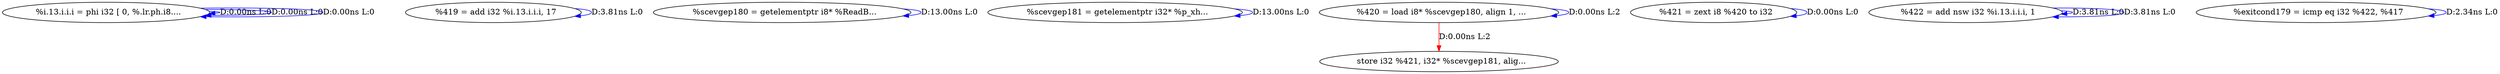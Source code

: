 digraph {
Node0x4160a90[label="  %i.13.i.i.i = phi i32 [ 0, %.lr.ph.i8...."];
Node0x4160a90 -> Node0x4160a90[label="D:0.00ns L:0",color=blue];
Node0x4160a90 -> Node0x4160a90[label="D:0.00ns L:0",color=blue];
Node0x4160a90 -> Node0x4160a90[label="D:0.00ns L:0",color=blue];
Node0x4160bd0[label="  %419 = add i32 %i.13.i.i.i, 17"];
Node0x4160bd0 -> Node0x4160bd0[label="D:3.81ns L:0",color=blue];
Node0x4160d10[label="  %scevgep180 = getelementptr i8* %ReadB..."];
Node0x4160d10 -> Node0x4160d10[label="D:13.00ns L:0",color=blue];
Node0x4160e50[label="  %scevgep181 = getelementptr i32* %p_xh..."];
Node0x4160e50 -> Node0x4160e50[label="D:13.00ns L:0",color=blue];
Node0x4160f90[label="  %420 = load i8* %scevgep180, align 1, ..."];
Node0x4160f90 -> Node0x4160f90[label="D:0.00ns L:2",color=blue];
Node0x4161210[label="  store i32 %421, i32* %scevgep181, alig..."];
Node0x4160f90 -> Node0x4161210[label="D:0.00ns L:2",color=red];
Node0x41610d0[label="  %421 = zext i8 %420 to i32"];
Node0x41610d0 -> Node0x41610d0[label="D:0.00ns L:0",color=blue];
Node0x4161350[label="  %422 = add nsw i32 %i.13.i.i.i, 1"];
Node0x4161350 -> Node0x4161350[label="D:3.81ns L:0",color=blue];
Node0x4161350 -> Node0x4161350[label="D:3.81ns L:0",color=blue];
Node0x4161490[label="  %exitcond179 = icmp eq i32 %422, %417"];
Node0x4161490 -> Node0x4161490[label="D:2.34ns L:0",color=blue];
}
